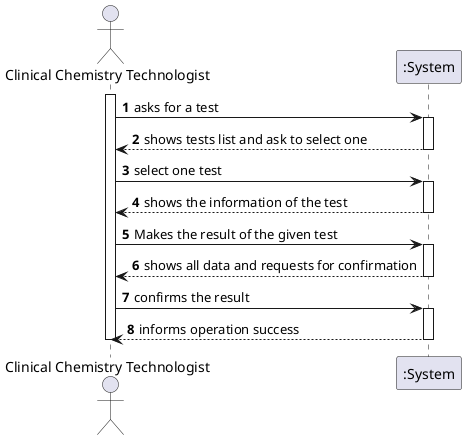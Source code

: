 @startuml
autonumber
actor "Clinical Chemistry Technologist" as CCT

activate CCT
CCT -> ":System" : asks for a test
activate ":System"
":System" --> CCT : shows tests list and ask to select one
deactivate ":System"

CCT -> ":System" : select one test
activate ":System"
":System" --> CCT : shows the information of the test
deactivate ":System"

CCT -> ":System" : Makes the result of the given test
activate ":System"
":System" --> CCT : shows all data and requests for confirmation
deactivate ":System"

CCT -> ":System" : confirms the result
activate ":System"
":System" --> CCT : informs operation success
deactivate ":System"

deactivate CCT

@enduml